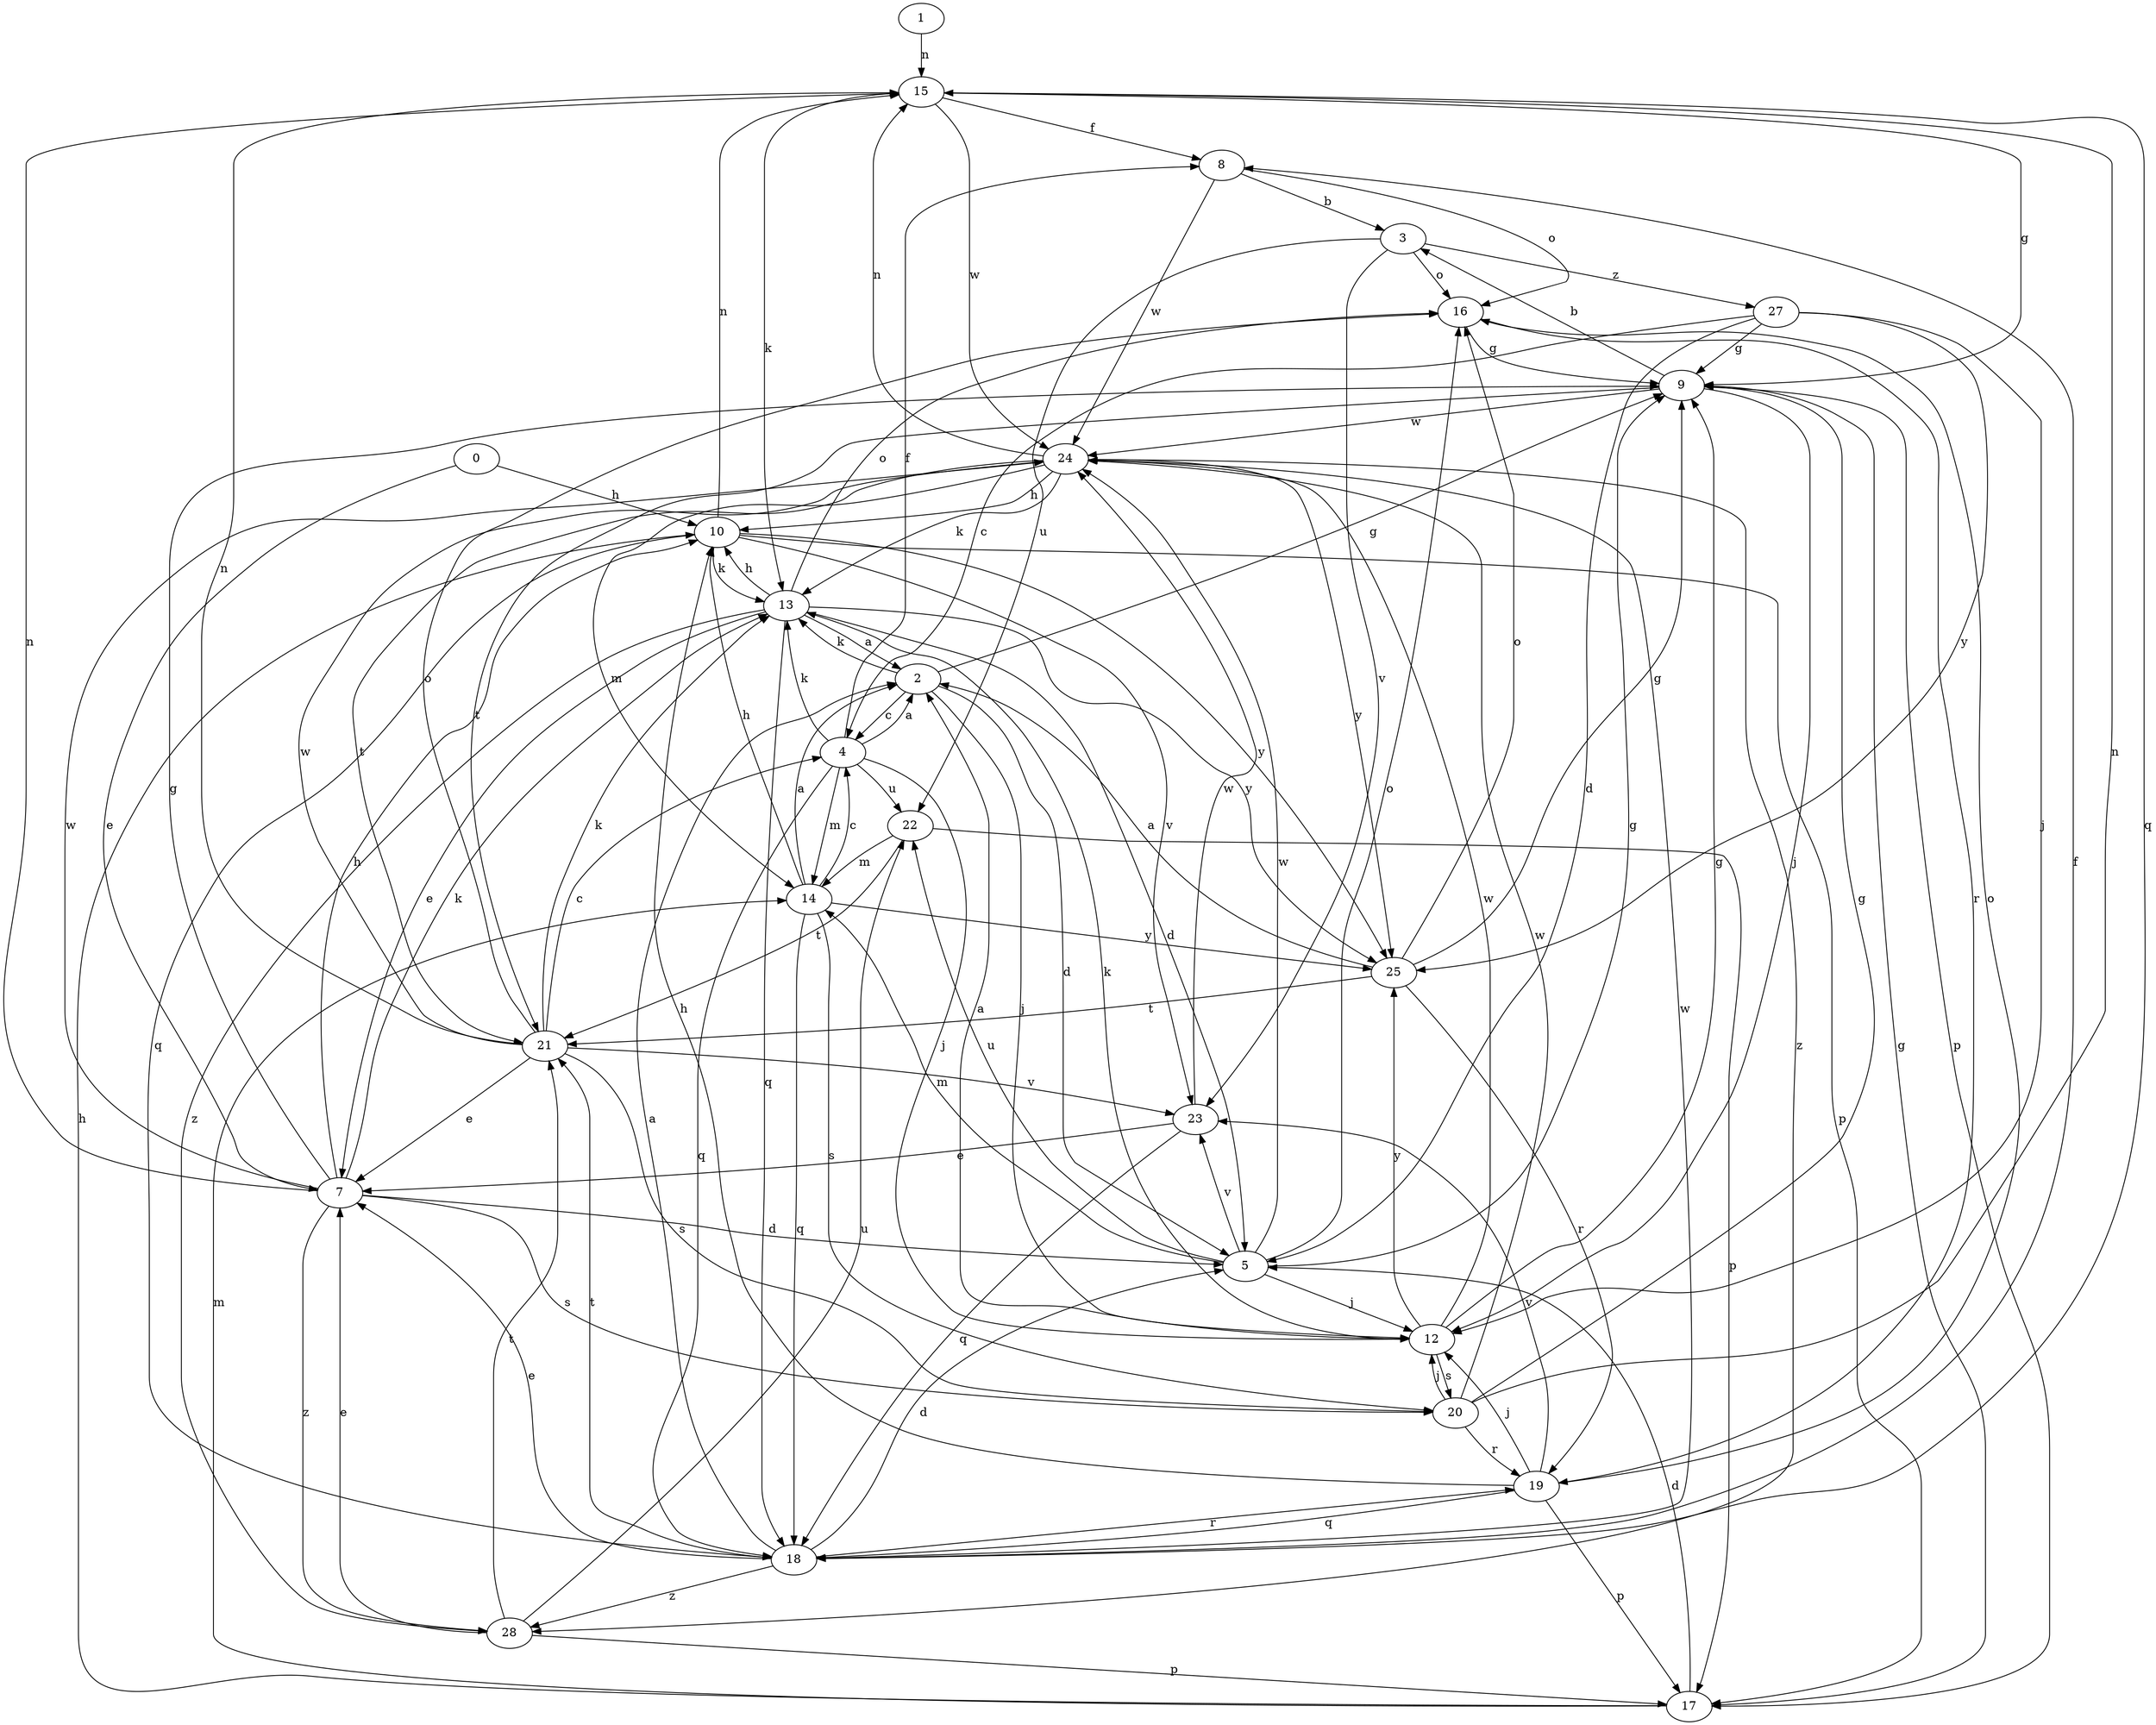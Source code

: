 strict digraph  {
1;
2;
3;
4;
5;
7;
8;
9;
10;
12;
13;
14;
15;
16;
17;
18;
19;
20;
0;
21;
22;
23;
24;
25;
27;
28;
1 -> 15  [label=n];
2 -> 4  [label=c];
2 -> 5  [label=d];
2 -> 9  [label=g];
2 -> 12  [label=j];
2 -> 13  [label=k];
3 -> 16  [label=o];
3 -> 22  [label=u];
3 -> 23  [label=v];
3 -> 27  [label=z];
4 -> 2  [label=a];
4 -> 8  [label=f];
4 -> 12  [label=j];
4 -> 13  [label=k];
4 -> 14  [label=m];
4 -> 18  [label=q];
4 -> 22  [label=u];
5 -> 9  [label=g];
5 -> 12  [label=j];
5 -> 14  [label=m];
5 -> 16  [label=o];
5 -> 22  [label=u];
5 -> 23  [label=v];
5 -> 24  [label=w];
7 -> 5  [label=d];
7 -> 9  [label=g];
7 -> 10  [label=h];
7 -> 13  [label=k];
7 -> 15  [label=n];
7 -> 20  [label=s];
7 -> 24  [label=w];
7 -> 28  [label=z];
8 -> 3  [label=b];
8 -> 16  [label=o];
8 -> 24  [label=w];
9 -> 3  [label=b];
9 -> 12  [label=j];
9 -> 17  [label=p];
9 -> 21  [label=t];
9 -> 24  [label=w];
10 -> 13  [label=k];
10 -> 15  [label=n];
10 -> 17  [label=p];
10 -> 18  [label=q];
10 -> 23  [label=v];
10 -> 25  [label=y];
12 -> 2  [label=a];
12 -> 9  [label=g];
12 -> 13  [label=k];
12 -> 20  [label=s];
12 -> 24  [label=w];
12 -> 25  [label=y];
13 -> 2  [label=a];
13 -> 5  [label=d];
13 -> 7  [label=e];
13 -> 10  [label=h];
13 -> 16  [label=o];
13 -> 18  [label=q];
13 -> 25  [label=y];
13 -> 28  [label=z];
14 -> 2  [label=a];
14 -> 4  [label=c];
14 -> 10  [label=h];
14 -> 18  [label=q];
14 -> 20  [label=s];
14 -> 25  [label=y];
15 -> 8  [label=f];
15 -> 9  [label=g];
15 -> 13  [label=k];
15 -> 18  [label=q];
15 -> 24  [label=w];
16 -> 9  [label=g];
16 -> 19  [label=r];
17 -> 5  [label=d];
17 -> 9  [label=g];
17 -> 10  [label=h];
17 -> 14  [label=m];
18 -> 2  [label=a];
18 -> 5  [label=d];
18 -> 7  [label=e];
18 -> 8  [label=f];
18 -> 19  [label=r];
18 -> 21  [label=t];
18 -> 24  [label=w];
18 -> 28  [label=z];
19 -> 10  [label=h];
19 -> 12  [label=j];
19 -> 16  [label=o];
19 -> 17  [label=p];
19 -> 18  [label=q];
19 -> 23  [label=v];
20 -> 9  [label=g];
20 -> 12  [label=j];
20 -> 15  [label=n];
20 -> 19  [label=r];
20 -> 24  [label=w];
0 -> 7  [label=e];
0 -> 10  [label=h];
21 -> 4  [label=c];
21 -> 7  [label=e];
21 -> 13  [label=k];
21 -> 15  [label=n];
21 -> 16  [label=o];
21 -> 20  [label=s];
21 -> 23  [label=v];
21 -> 24  [label=w];
22 -> 14  [label=m];
22 -> 17  [label=p];
22 -> 21  [label=t];
23 -> 7  [label=e];
23 -> 18  [label=q];
23 -> 24  [label=w];
24 -> 10  [label=h];
24 -> 13  [label=k];
24 -> 14  [label=m];
24 -> 15  [label=n];
24 -> 21  [label=t];
24 -> 25  [label=y];
24 -> 28  [label=z];
25 -> 2  [label=a];
25 -> 9  [label=g];
25 -> 16  [label=o];
25 -> 19  [label=r];
25 -> 21  [label=t];
27 -> 4  [label=c];
27 -> 5  [label=d];
27 -> 9  [label=g];
27 -> 12  [label=j];
27 -> 25  [label=y];
28 -> 7  [label=e];
28 -> 17  [label=p];
28 -> 21  [label=t];
28 -> 22  [label=u];
}

